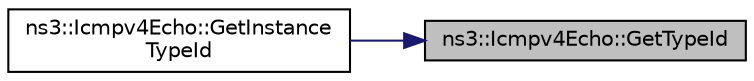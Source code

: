 digraph "ns3::Icmpv4Echo::GetTypeId"
{
 // LATEX_PDF_SIZE
  edge [fontname="Helvetica",fontsize="10",labelfontname="Helvetica",labelfontsize="10"];
  node [fontname="Helvetica",fontsize="10",shape=record];
  rankdir="RL";
  Node1 [label="ns3::Icmpv4Echo::GetTypeId",height=0.2,width=0.4,color="black", fillcolor="grey75", style="filled", fontcolor="black",tooltip="Get ICMP type."];
  Node1 -> Node2 [dir="back",color="midnightblue",fontsize="10",style="solid",fontname="Helvetica"];
  Node2 [label="ns3::Icmpv4Echo::GetInstance\lTypeId",height=0.2,width=0.4,color="black", fillcolor="white", style="filled",URL="$classns3_1_1_icmpv4_echo.html#ac6ef6d4ef833b922f292edd9db590e6e",tooltip="Get the most derived TypeId for this Object."];
}
